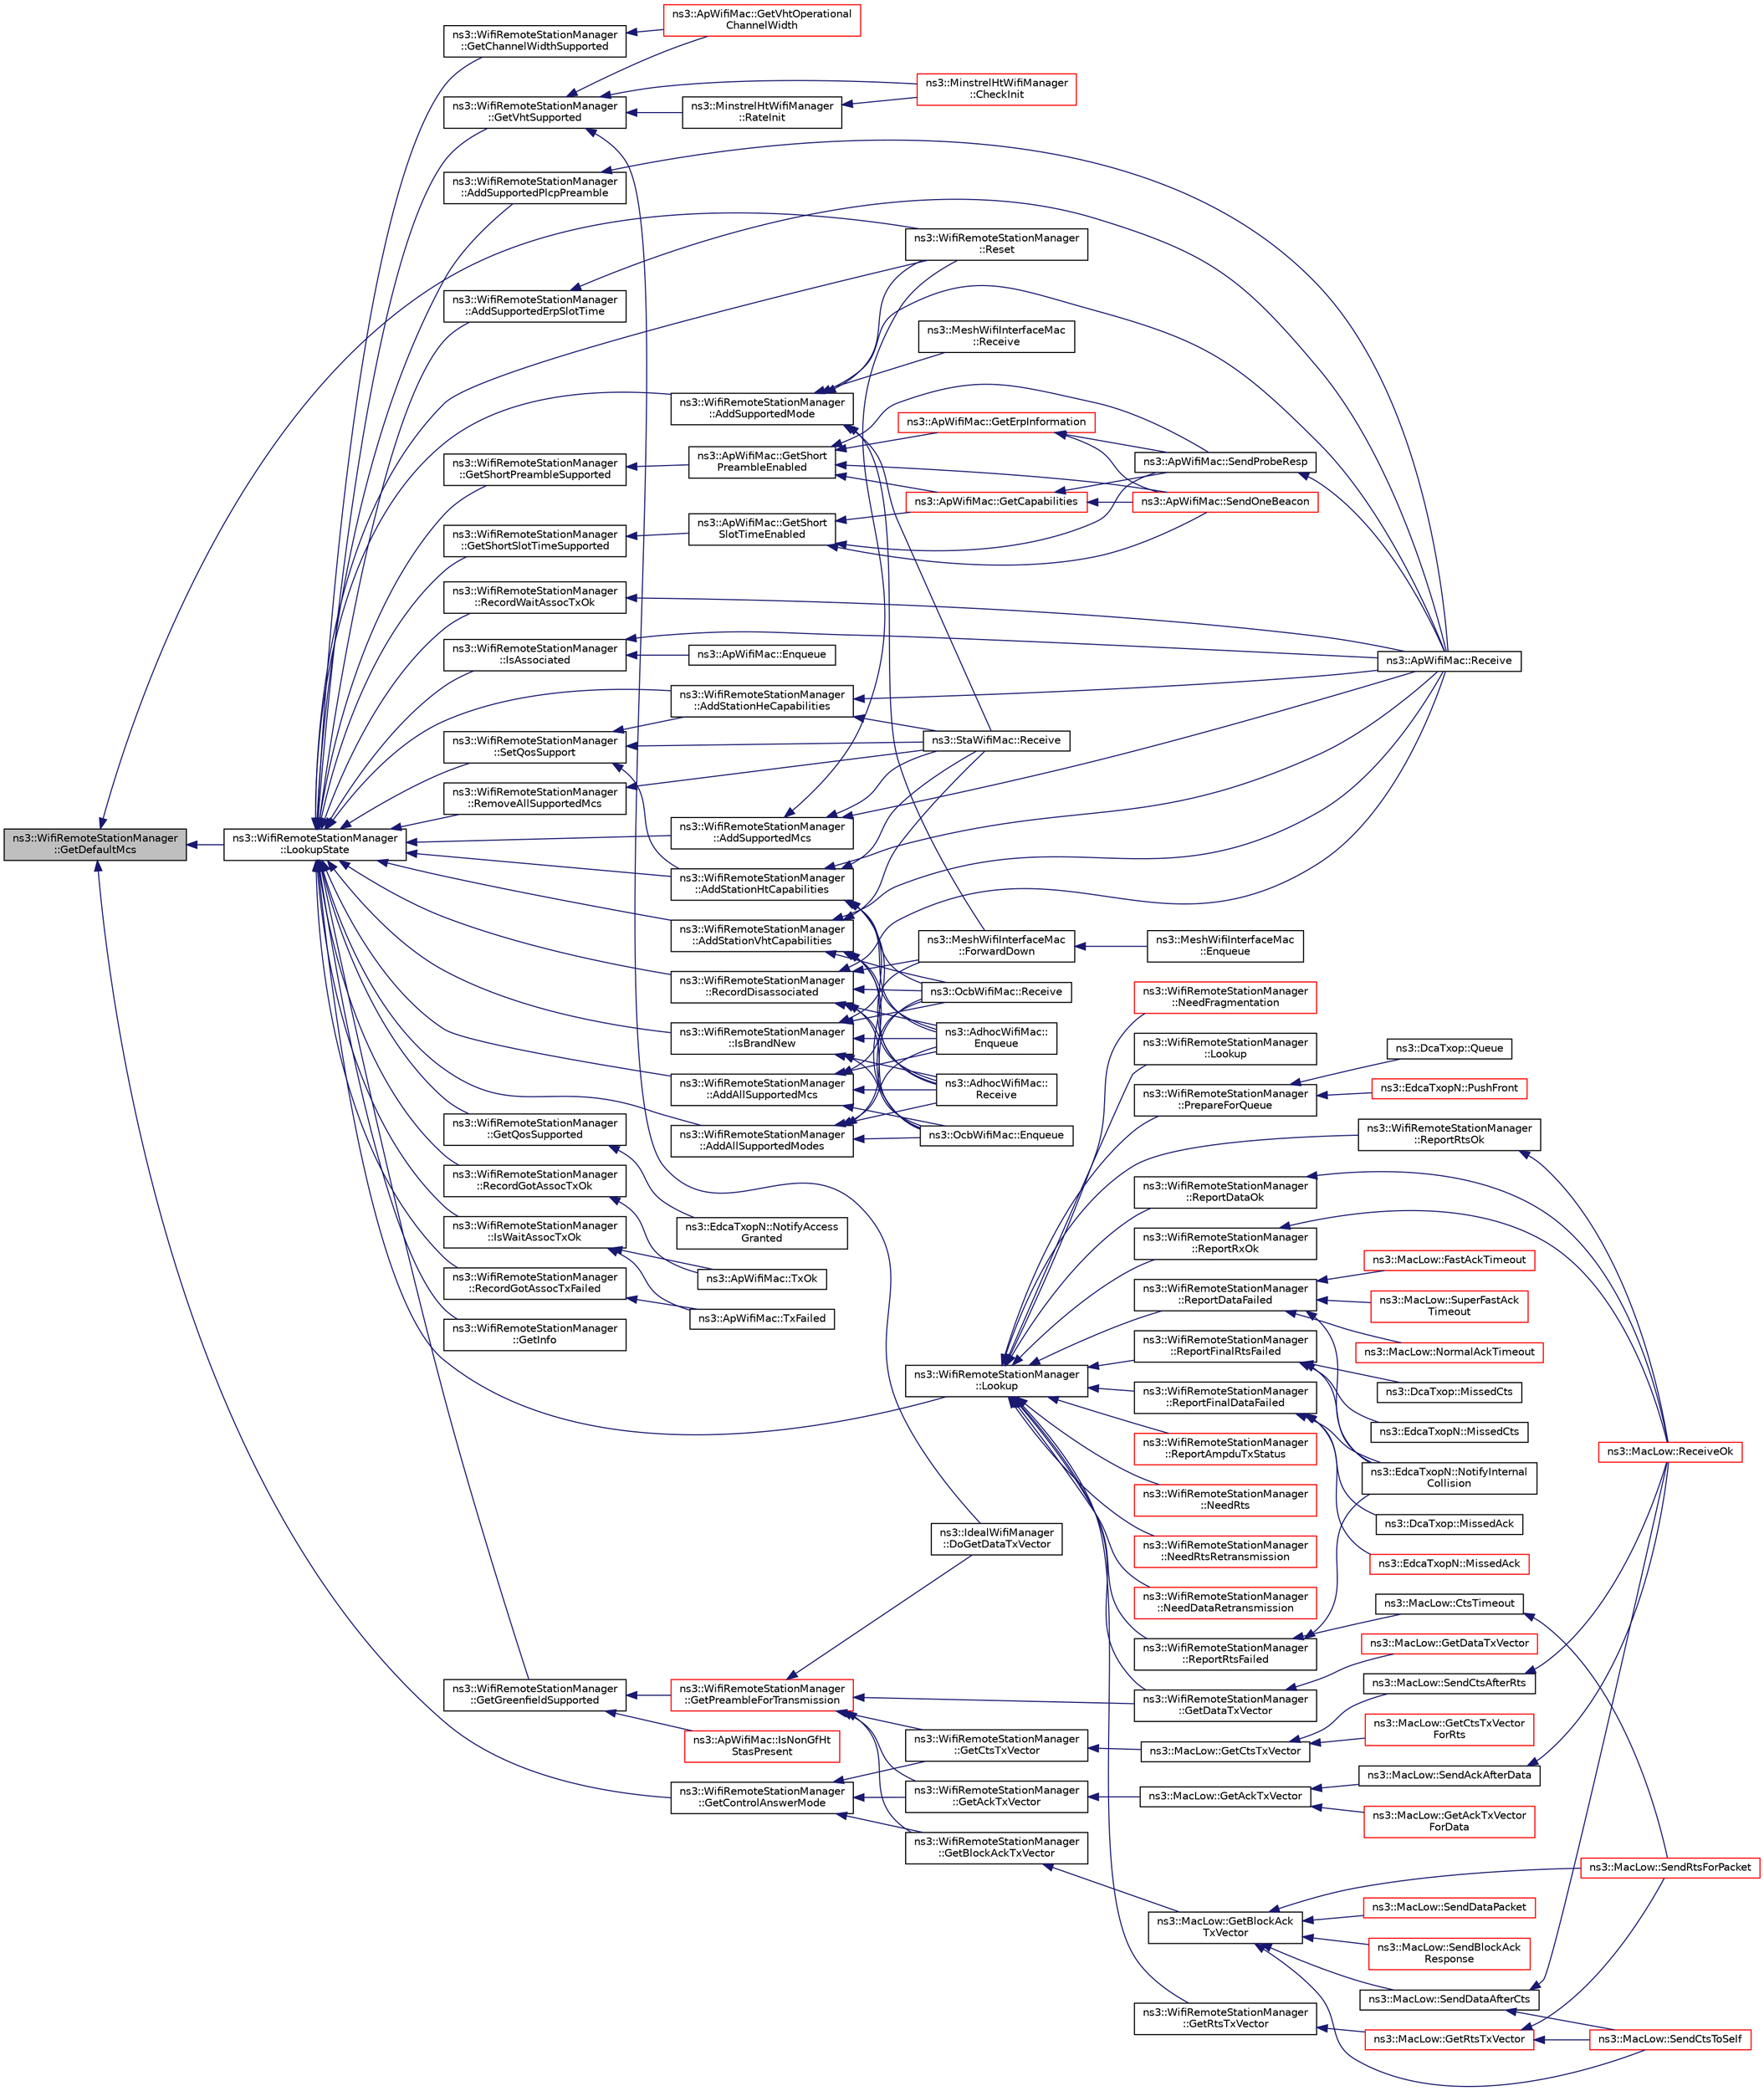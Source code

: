 digraph "ns3::WifiRemoteStationManager::GetDefaultMcs"
{
  edge [fontname="Helvetica",fontsize="10",labelfontname="Helvetica",labelfontsize="10"];
  node [fontname="Helvetica",fontsize="10",shape=record];
  rankdir="LR";
  Node1 [label="ns3::WifiRemoteStationManager\l::GetDefaultMcs",height=0.2,width=0.4,color="black", fillcolor="grey75", style="filled", fontcolor="black"];
  Node1 -> Node2 [dir="back",color="midnightblue",fontsize="10",style="solid"];
  Node2 [label="ns3::WifiRemoteStationManager\l::Reset",height=0.2,width=0.4,color="black", fillcolor="white", style="filled",URL="$d6/d65/classns3_1_1WifiRemoteStationManager.html#af86b5a6762ddd264176af51442e7b3ed"];
  Node1 -> Node3 [dir="back",color="midnightblue",fontsize="10",style="solid"];
  Node3 [label="ns3::WifiRemoteStationManager\l::GetControlAnswerMode",height=0.2,width=0.4,color="black", fillcolor="white", style="filled",URL="$d6/d65/classns3_1_1WifiRemoteStationManager.html#aa39d276e0171076b7ebc98b5cb8b0947"];
  Node3 -> Node4 [dir="back",color="midnightblue",fontsize="10",style="solid"];
  Node4 [label="ns3::WifiRemoteStationManager\l::GetCtsTxVector",height=0.2,width=0.4,color="black", fillcolor="white", style="filled",URL="$d6/d65/classns3_1_1WifiRemoteStationManager.html#ab19cddba368c52aae1b48cd7db0ddd61"];
  Node4 -> Node5 [dir="back",color="midnightblue",fontsize="10",style="solid"];
  Node5 [label="ns3::MacLow::GetCtsTxVector",height=0.2,width=0.4,color="black", fillcolor="white", style="filled",URL="$d3/da6/classns3_1_1MacLow.html#a7e8fb3caf4751fa39bc437cab3ac94f1"];
  Node5 -> Node6 [dir="back",color="midnightblue",fontsize="10",style="solid"];
  Node6 [label="ns3::MacLow::GetCtsTxVector\lForRts",height=0.2,width=0.4,color="red", fillcolor="white", style="filled",URL="$d3/da6/classns3_1_1MacLow.html#a48d2394e5fab14a60af30b3d0a145d43"];
  Node5 -> Node7 [dir="back",color="midnightblue",fontsize="10",style="solid"];
  Node7 [label="ns3::MacLow::SendCtsAfterRts",height=0.2,width=0.4,color="black", fillcolor="white", style="filled",URL="$d3/da6/classns3_1_1MacLow.html#aebcd4c3e8d64fb53af1f8a862c766e33"];
  Node7 -> Node8 [dir="back",color="midnightblue",fontsize="10",style="solid"];
  Node8 [label="ns3::MacLow::ReceiveOk",height=0.2,width=0.4,color="red", fillcolor="white", style="filled",URL="$d3/da6/classns3_1_1MacLow.html#ade59e3a5e41c6ccbafd93501d7e9fbc0"];
  Node3 -> Node9 [dir="back",color="midnightblue",fontsize="10",style="solid"];
  Node9 [label="ns3::WifiRemoteStationManager\l::GetAckTxVector",height=0.2,width=0.4,color="black", fillcolor="white", style="filled",URL="$d6/d65/classns3_1_1WifiRemoteStationManager.html#ab04252f5a7892bfe9c1b690e2869ca9d"];
  Node9 -> Node10 [dir="back",color="midnightblue",fontsize="10",style="solid"];
  Node10 [label="ns3::MacLow::GetAckTxVector",height=0.2,width=0.4,color="black", fillcolor="white", style="filled",URL="$d3/da6/classns3_1_1MacLow.html#aacb6b94de35df106b76d93b05d145d13"];
  Node10 -> Node11 [dir="back",color="midnightblue",fontsize="10",style="solid"];
  Node11 [label="ns3::MacLow::GetAckTxVector\lForData",height=0.2,width=0.4,color="red", fillcolor="white", style="filled",URL="$d3/da6/classns3_1_1MacLow.html#ad023756670d1e2e69b9832968e4b7029"];
  Node10 -> Node12 [dir="back",color="midnightblue",fontsize="10",style="solid"];
  Node12 [label="ns3::MacLow::SendAckAfterData",height=0.2,width=0.4,color="black", fillcolor="white", style="filled",URL="$d3/da6/classns3_1_1MacLow.html#a8db1635644b89072dfcb5fbc2330031b"];
  Node12 -> Node8 [dir="back",color="midnightblue",fontsize="10",style="solid"];
  Node3 -> Node13 [dir="back",color="midnightblue",fontsize="10",style="solid"];
  Node13 [label="ns3::WifiRemoteStationManager\l::GetBlockAckTxVector",height=0.2,width=0.4,color="black", fillcolor="white", style="filled",URL="$d6/d65/classns3_1_1WifiRemoteStationManager.html#a178c4ab0c61a9e3b6072c1339c9880b3"];
  Node13 -> Node14 [dir="back",color="midnightblue",fontsize="10",style="solid"];
  Node14 [label="ns3::MacLow::GetBlockAck\lTxVector",height=0.2,width=0.4,color="black", fillcolor="white", style="filled",URL="$d3/da6/classns3_1_1MacLow.html#a6274c3c4a5b90a6f448cc45e89950255"];
  Node14 -> Node15 [dir="back",color="midnightblue",fontsize="10",style="solid"];
  Node15 [label="ns3::MacLow::SendRtsForPacket",height=0.2,width=0.4,color="red", fillcolor="white", style="filled",URL="$d3/da6/classns3_1_1MacLow.html#ac472702b866a51ea2dfb7637381897aa"];
  Node14 -> Node16 [dir="back",color="midnightblue",fontsize="10",style="solid"];
  Node16 [label="ns3::MacLow::SendDataPacket",height=0.2,width=0.4,color="red", fillcolor="white", style="filled",URL="$d3/da6/classns3_1_1MacLow.html#ab177d7c7ba53c56f91612114412914bf"];
  Node14 -> Node17 [dir="back",color="midnightblue",fontsize="10",style="solid"];
  Node17 [label="ns3::MacLow::SendCtsToSelf",height=0.2,width=0.4,color="red", fillcolor="white", style="filled",URL="$d3/da6/classns3_1_1MacLow.html#a209c346576d367ef16cfa1cfdefff909"];
  Node14 -> Node18 [dir="back",color="midnightblue",fontsize="10",style="solid"];
  Node18 [label="ns3::MacLow::SendDataAfterCts",height=0.2,width=0.4,color="black", fillcolor="white", style="filled",URL="$d3/da6/classns3_1_1MacLow.html#a063bab2ef4e7320a3f8cfa9890090ab6"];
  Node18 -> Node8 [dir="back",color="midnightblue",fontsize="10",style="solid"];
  Node18 -> Node17 [dir="back",color="midnightblue",fontsize="10",style="solid"];
  Node14 -> Node19 [dir="back",color="midnightblue",fontsize="10",style="solid"];
  Node19 [label="ns3::MacLow::SendBlockAck\lResponse",height=0.2,width=0.4,color="red", fillcolor="white", style="filled",URL="$d3/da6/classns3_1_1MacLow.html#a85c374be43ba3bd52fd1ad6efdfef6c6"];
  Node1 -> Node20 [dir="back",color="midnightblue",fontsize="10",style="solid"];
  Node20 [label="ns3::WifiRemoteStationManager\l::LookupState",height=0.2,width=0.4,color="black", fillcolor="white", style="filled",URL="$d6/d65/classns3_1_1WifiRemoteStationManager.html#aa92633f587338f32789e9210c82c6815"];
  Node20 -> Node2 [dir="back",color="midnightblue",fontsize="10",style="solid"];
  Node20 -> Node21 [dir="back",color="midnightblue",fontsize="10",style="solid"];
  Node21 [label="ns3::WifiRemoteStationManager\l::AddSupportedPlcpPreamble",height=0.2,width=0.4,color="black", fillcolor="white", style="filled",URL="$d6/d65/classns3_1_1WifiRemoteStationManager.html#a87909d301ec356d94d625e41d7015e5a"];
  Node21 -> Node22 [dir="back",color="midnightblue",fontsize="10",style="solid"];
  Node22 [label="ns3::ApWifiMac::Receive",height=0.2,width=0.4,color="black", fillcolor="white", style="filled",URL="$d0/d51/classns3_1_1ApWifiMac.html#ab7e832f29bf91319e3ecdf0de7d5d598"];
  Node20 -> Node23 [dir="back",color="midnightblue",fontsize="10",style="solid"];
  Node23 [label="ns3::WifiRemoteStationManager\l::AddSupportedErpSlotTime",height=0.2,width=0.4,color="black", fillcolor="white", style="filled",URL="$d6/d65/classns3_1_1WifiRemoteStationManager.html#ad6f363b975424a99e6190d04078408e5"];
  Node23 -> Node22 [dir="back",color="midnightblue",fontsize="10",style="solid"];
  Node20 -> Node24 [dir="back",color="midnightblue",fontsize="10",style="solid"];
  Node24 [label="ns3::WifiRemoteStationManager\l::AddSupportedMode",height=0.2,width=0.4,color="black", fillcolor="white", style="filled",URL="$d6/d65/classns3_1_1WifiRemoteStationManager.html#a90f4d6b042c2692493446d36a3de799f"];
  Node24 -> Node25 [dir="back",color="midnightblue",fontsize="10",style="solid"];
  Node25 [label="ns3::MeshWifiInterfaceMac\l::ForwardDown",height=0.2,width=0.4,color="black", fillcolor="white", style="filled",URL="$d0/dd8/classns3_1_1MeshWifiInterfaceMac.html#ae8b4803a5031cf433ca13857ac6b3e93",tooltip="Send frame. Frame is supposed to be tagged by routing information. "];
  Node25 -> Node26 [dir="back",color="midnightblue",fontsize="10",style="solid"];
  Node26 [label="ns3::MeshWifiInterfaceMac\l::Enqueue",height=0.2,width=0.4,color="black", fillcolor="white", style="filled",URL="$d0/dd8/classns3_1_1MeshWifiInterfaceMac.html#a422554d3fcb60a5457db577d448cb608"];
  Node24 -> Node27 [dir="back",color="midnightblue",fontsize="10",style="solid"];
  Node27 [label="ns3::MeshWifiInterfaceMac\l::Receive",height=0.2,width=0.4,color="black", fillcolor="white", style="filled",URL="$d0/dd8/classns3_1_1MeshWifiInterfaceMac.html#a94acc69d8deb51faba4875f9df00b8c1",tooltip="Frame receive handler. "];
  Node24 -> Node22 [dir="back",color="midnightblue",fontsize="10",style="solid"];
  Node24 -> Node28 [dir="back",color="midnightblue",fontsize="10",style="solid"];
  Node28 [label="ns3::StaWifiMac::Receive",height=0.2,width=0.4,color="black", fillcolor="white", style="filled",URL="$de/dbf/classns3_1_1StaWifiMac.html#ac11352c9502acc4b612224fc172c28f8"];
  Node24 -> Node2 [dir="back",color="midnightblue",fontsize="10",style="solid"];
  Node20 -> Node29 [dir="back",color="midnightblue",fontsize="10",style="solid"];
  Node29 [label="ns3::WifiRemoteStationManager\l::AddAllSupportedModes",height=0.2,width=0.4,color="black", fillcolor="white", style="filled",URL="$d6/d65/classns3_1_1WifiRemoteStationManager.html#a4820bca619f254af7ff3ea2990563dbe"];
  Node29 -> Node30 [dir="back",color="midnightblue",fontsize="10",style="solid"];
  Node30 [label="ns3::OcbWifiMac::Enqueue",height=0.2,width=0.4,color="black", fillcolor="white", style="filled",URL="$d0/dd1/classns3_1_1OcbWifiMac.html#a0e2d6d1c5841a46d5649a9b31cf9d51c"];
  Node29 -> Node31 [dir="back",color="midnightblue",fontsize="10",style="solid"];
  Node31 [label="ns3::OcbWifiMac::Receive",height=0.2,width=0.4,color="black", fillcolor="white", style="filled",URL="$d0/dd1/classns3_1_1OcbWifiMac.html#ad025b0fd981998bf3c527a9c4a719962"];
  Node29 -> Node32 [dir="back",color="midnightblue",fontsize="10",style="solid"];
  Node32 [label="ns3::AdhocWifiMac::\lEnqueue",height=0.2,width=0.4,color="black", fillcolor="white", style="filled",URL="$da/dec/classns3_1_1AdhocWifiMac.html#a743d39d87f61965d34d41292b0650b87"];
  Node29 -> Node33 [dir="back",color="midnightblue",fontsize="10",style="solid"];
  Node33 [label="ns3::AdhocWifiMac::\lReceive",height=0.2,width=0.4,color="black", fillcolor="white", style="filled",URL="$da/dec/classns3_1_1AdhocWifiMac.html#a5abc017d64f109b0599e9cc123cbfeb8"];
  Node20 -> Node34 [dir="back",color="midnightblue",fontsize="10",style="solid"];
  Node34 [label="ns3::WifiRemoteStationManager\l::AddAllSupportedMcs",height=0.2,width=0.4,color="black", fillcolor="white", style="filled",URL="$d6/d65/classns3_1_1WifiRemoteStationManager.html#a284f2ff0fb0cde5c8b08a3671712de58"];
  Node34 -> Node30 [dir="back",color="midnightblue",fontsize="10",style="solid"];
  Node34 -> Node31 [dir="back",color="midnightblue",fontsize="10",style="solid"];
  Node34 -> Node32 [dir="back",color="midnightblue",fontsize="10",style="solid"];
  Node34 -> Node33 [dir="back",color="midnightblue",fontsize="10",style="solid"];
  Node20 -> Node35 [dir="back",color="midnightblue",fontsize="10",style="solid"];
  Node35 [label="ns3::WifiRemoteStationManager\l::RemoveAllSupportedMcs",height=0.2,width=0.4,color="black", fillcolor="white", style="filled",URL="$d6/d65/classns3_1_1WifiRemoteStationManager.html#a56e6fa217c536de55870bbb7166501c7"];
  Node35 -> Node28 [dir="back",color="midnightblue",fontsize="10",style="solid"];
  Node20 -> Node36 [dir="back",color="midnightblue",fontsize="10",style="solid"];
  Node36 [label="ns3::WifiRemoteStationManager\l::AddSupportedMcs",height=0.2,width=0.4,color="black", fillcolor="white", style="filled",URL="$d6/d65/classns3_1_1WifiRemoteStationManager.html#a4fd51c027afacdfa7225346d6d88c6b3"];
  Node36 -> Node22 [dir="back",color="midnightblue",fontsize="10",style="solid"];
  Node36 -> Node28 [dir="back",color="midnightblue",fontsize="10",style="solid"];
  Node36 -> Node2 [dir="back",color="midnightblue",fontsize="10",style="solid"];
  Node20 -> Node37 [dir="back",color="midnightblue",fontsize="10",style="solid"];
  Node37 [label="ns3::WifiRemoteStationManager\l::GetShortPreambleSupported",height=0.2,width=0.4,color="black", fillcolor="white", style="filled",URL="$d6/d65/classns3_1_1WifiRemoteStationManager.html#a75da15b749baf80b44aa5435d2747d9e"];
  Node37 -> Node38 [dir="back",color="midnightblue",fontsize="10",style="solid"];
  Node38 [label="ns3::ApWifiMac::GetShort\lPreambleEnabled",height=0.2,width=0.4,color="black", fillcolor="white", style="filled",URL="$d0/d51/classns3_1_1ApWifiMac.html#a19ae41add0c00c244c7a66adf523b445"];
  Node38 -> Node39 [dir="back",color="midnightblue",fontsize="10",style="solid"];
  Node39 [label="ns3::ApWifiMac::GetCapabilities",height=0.2,width=0.4,color="red", fillcolor="white", style="filled",URL="$d0/d51/classns3_1_1ApWifiMac.html#a5794cfc6ec6c72f335b36f302a83178a"];
  Node39 -> Node40 [dir="back",color="midnightblue",fontsize="10",style="solid"];
  Node40 [label="ns3::ApWifiMac::SendProbeResp",height=0.2,width=0.4,color="black", fillcolor="white", style="filled",URL="$d0/d51/classns3_1_1ApWifiMac.html#a0a9fcbd87326c5c56644deb3504038df"];
  Node40 -> Node22 [dir="back",color="midnightblue",fontsize="10",style="solid"];
  Node39 -> Node41 [dir="back",color="midnightblue",fontsize="10",style="solid"];
  Node41 [label="ns3::ApWifiMac::SendOneBeacon",height=0.2,width=0.4,color="red", fillcolor="white", style="filled",URL="$d0/d51/classns3_1_1ApWifiMac.html#a6c8cbc0fc95f3eaf4840d4ffcf78fac5"];
  Node38 -> Node42 [dir="back",color="midnightblue",fontsize="10",style="solid"];
  Node42 [label="ns3::ApWifiMac::GetErpInformation",height=0.2,width=0.4,color="red", fillcolor="white", style="filled",URL="$d0/d51/classns3_1_1ApWifiMac.html#ae88a116a1cdc0895105765b2c27e2f1a"];
  Node42 -> Node40 [dir="back",color="midnightblue",fontsize="10",style="solid"];
  Node42 -> Node41 [dir="back",color="midnightblue",fontsize="10",style="solid"];
  Node38 -> Node40 [dir="back",color="midnightblue",fontsize="10",style="solid"];
  Node38 -> Node41 [dir="back",color="midnightblue",fontsize="10",style="solid"];
  Node20 -> Node43 [dir="back",color="midnightblue",fontsize="10",style="solid"];
  Node43 [label="ns3::WifiRemoteStationManager\l::GetShortSlotTimeSupported",height=0.2,width=0.4,color="black", fillcolor="white", style="filled",URL="$d6/d65/classns3_1_1WifiRemoteStationManager.html#a62ea37f7c34915c72a51cfcde22ea4ae"];
  Node43 -> Node44 [dir="back",color="midnightblue",fontsize="10",style="solid"];
  Node44 [label="ns3::ApWifiMac::GetShort\lSlotTimeEnabled",height=0.2,width=0.4,color="black", fillcolor="white", style="filled",URL="$d0/d51/classns3_1_1ApWifiMac.html#abc972d9a628f6b50b27a05b1e464bbcd"];
  Node44 -> Node39 [dir="back",color="midnightblue",fontsize="10",style="solid"];
  Node44 -> Node40 [dir="back",color="midnightblue",fontsize="10",style="solid"];
  Node44 -> Node41 [dir="back",color="midnightblue",fontsize="10",style="solid"];
  Node20 -> Node45 [dir="back",color="midnightblue",fontsize="10",style="solid"];
  Node45 [label="ns3::WifiRemoteStationManager\l::GetQosSupported",height=0.2,width=0.4,color="black", fillcolor="white", style="filled",URL="$d6/d65/classns3_1_1WifiRemoteStationManager.html#aee39e3617762c83709a7a88a7bfad318"];
  Node45 -> Node46 [dir="back",color="midnightblue",fontsize="10",style="solid"];
  Node46 [label="ns3::EdcaTxopN::NotifyAccess\lGranted",height=0.2,width=0.4,color="black", fillcolor="white", style="filled",URL="$dc/db8/classns3_1_1EdcaTxopN.html#afeba080a6bf7d6074227e10321d1683d"];
  Node20 -> Node47 [dir="back",color="midnightblue",fontsize="10",style="solid"];
  Node47 [label="ns3::WifiRemoteStationManager\l::IsBrandNew",height=0.2,width=0.4,color="black", fillcolor="white", style="filled",URL="$d6/d65/classns3_1_1WifiRemoteStationManager.html#a7545940536c6520140bc7ff44b952d5d"];
  Node47 -> Node25 [dir="back",color="midnightblue",fontsize="10",style="solid"];
  Node47 -> Node30 [dir="back",color="midnightblue",fontsize="10",style="solid"];
  Node47 -> Node31 [dir="back",color="midnightblue",fontsize="10",style="solid"];
  Node47 -> Node32 [dir="back",color="midnightblue",fontsize="10",style="solid"];
  Node47 -> Node33 [dir="back",color="midnightblue",fontsize="10",style="solid"];
  Node20 -> Node48 [dir="back",color="midnightblue",fontsize="10",style="solid"];
  Node48 [label="ns3::WifiRemoteStationManager\l::IsAssociated",height=0.2,width=0.4,color="black", fillcolor="white", style="filled",URL="$d6/d65/classns3_1_1WifiRemoteStationManager.html#a1c3e9d6c0ca04ccb08793d034d9d156f"];
  Node48 -> Node49 [dir="back",color="midnightblue",fontsize="10",style="solid"];
  Node49 [label="ns3::ApWifiMac::Enqueue",height=0.2,width=0.4,color="black", fillcolor="white", style="filled",URL="$d0/d51/classns3_1_1ApWifiMac.html#a794a21315279c5b464be5af21f3352cb"];
  Node48 -> Node22 [dir="back",color="midnightblue",fontsize="10",style="solid"];
  Node20 -> Node50 [dir="back",color="midnightblue",fontsize="10",style="solid"];
  Node50 [label="ns3::WifiRemoteStationManager\l::IsWaitAssocTxOk",height=0.2,width=0.4,color="black", fillcolor="white", style="filled",URL="$d6/d65/classns3_1_1WifiRemoteStationManager.html#a6c528a30dc8733c17a928d645628369a"];
  Node50 -> Node51 [dir="back",color="midnightblue",fontsize="10",style="solid"];
  Node51 [label="ns3::ApWifiMac::TxOk",height=0.2,width=0.4,color="black", fillcolor="white", style="filled",URL="$d0/d51/classns3_1_1ApWifiMac.html#a42c321554bcf340cf7d3da46ad95b836"];
  Node50 -> Node52 [dir="back",color="midnightblue",fontsize="10",style="solid"];
  Node52 [label="ns3::ApWifiMac::TxFailed",height=0.2,width=0.4,color="black", fillcolor="white", style="filled",URL="$d0/d51/classns3_1_1ApWifiMac.html#aecabca257eb2b43205eeefd63d09de95"];
  Node20 -> Node53 [dir="back",color="midnightblue",fontsize="10",style="solid"];
  Node53 [label="ns3::WifiRemoteStationManager\l::RecordWaitAssocTxOk",height=0.2,width=0.4,color="black", fillcolor="white", style="filled",URL="$d6/d65/classns3_1_1WifiRemoteStationManager.html#a884385355dee42ba3eed2757bc485ac8"];
  Node53 -> Node22 [dir="back",color="midnightblue",fontsize="10",style="solid"];
  Node20 -> Node54 [dir="back",color="midnightblue",fontsize="10",style="solid"];
  Node54 [label="ns3::WifiRemoteStationManager\l::RecordGotAssocTxOk",height=0.2,width=0.4,color="black", fillcolor="white", style="filled",URL="$d6/d65/classns3_1_1WifiRemoteStationManager.html#a8c61f2f22d687bcb7eff7c5342906005"];
  Node54 -> Node51 [dir="back",color="midnightblue",fontsize="10",style="solid"];
  Node20 -> Node55 [dir="back",color="midnightblue",fontsize="10",style="solid"];
  Node55 [label="ns3::WifiRemoteStationManager\l::RecordGotAssocTxFailed",height=0.2,width=0.4,color="black", fillcolor="white", style="filled",URL="$d6/d65/classns3_1_1WifiRemoteStationManager.html#ae84c9b8961758783f13640e2300aab83"];
  Node55 -> Node52 [dir="back",color="midnightblue",fontsize="10",style="solid"];
  Node20 -> Node56 [dir="back",color="midnightblue",fontsize="10",style="solid"];
  Node56 [label="ns3::WifiRemoteStationManager\l::RecordDisassociated",height=0.2,width=0.4,color="black", fillcolor="white", style="filled",URL="$d6/d65/classns3_1_1WifiRemoteStationManager.html#abcb92c63342aed2603c1dfb131e0fe8a"];
  Node56 -> Node25 [dir="back",color="midnightblue",fontsize="10",style="solid"];
  Node56 -> Node30 [dir="back",color="midnightblue",fontsize="10",style="solid"];
  Node56 -> Node31 [dir="back",color="midnightblue",fontsize="10",style="solid"];
  Node56 -> Node32 [dir="back",color="midnightblue",fontsize="10",style="solid"];
  Node56 -> Node33 [dir="back",color="midnightblue",fontsize="10",style="solid"];
  Node56 -> Node22 [dir="back",color="midnightblue",fontsize="10",style="solid"];
  Node20 -> Node57 [dir="back",color="midnightblue",fontsize="10",style="solid"];
  Node57 [label="ns3::WifiRemoteStationManager\l::GetInfo",height=0.2,width=0.4,color="black", fillcolor="white", style="filled",URL="$d6/d65/classns3_1_1WifiRemoteStationManager.html#a82c4d3a97fc01fd7ffdd828f6292062d"];
  Node20 -> Node58 [dir="back",color="midnightblue",fontsize="10",style="solid"];
  Node58 [label="ns3::WifiRemoteStationManager\l::Lookup",height=0.2,width=0.4,color="black", fillcolor="white", style="filled",URL="$d6/d65/classns3_1_1WifiRemoteStationManager.html#a30e6f16aff4b23cec95e3086faad7983"];
  Node58 -> Node59 [dir="back",color="midnightblue",fontsize="10",style="solid"];
  Node59 [label="ns3::WifiRemoteStationManager\l::PrepareForQueue",height=0.2,width=0.4,color="black", fillcolor="white", style="filled",URL="$d6/d65/classns3_1_1WifiRemoteStationManager.html#a4812b9abae368de05cbd1393b7053f90"];
  Node59 -> Node60 [dir="back",color="midnightblue",fontsize="10",style="solid"];
  Node60 [label="ns3::DcaTxop::Queue",height=0.2,width=0.4,color="black", fillcolor="white", style="filled",URL="$d3/d74/classns3_1_1DcaTxop.html#a81822147a9d3f8db1759e4cb5d568f7c"];
  Node59 -> Node61 [dir="back",color="midnightblue",fontsize="10",style="solid"];
  Node61 [label="ns3::EdcaTxopN::PushFront",height=0.2,width=0.4,color="red", fillcolor="white", style="filled",URL="$dc/db8/classns3_1_1EdcaTxopN.html#a4ff1922de0b92b5f6a9104b714d82c0b"];
  Node58 -> Node62 [dir="back",color="midnightblue",fontsize="10",style="solid"];
  Node62 [label="ns3::WifiRemoteStationManager\l::GetDataTxVector",height=0.2,width=0.4,color="black", fillcolor="white", style="filled",URL="$d6/d65/classns3_1_1WifiRemoteStationManager.html#ad81efbe48611977c8cea482721fd823b"];
  Node62 -> Node63 [dir="back",color="midnightblue",fontsize="10",style="solid"];
  Node63 [label="ns3::MacLow::GetDataTxVector",height=0.2,width=0.4,color="red", fillcolor="white", style="filled",URL="$d3/da6/classns3_1_1MacLow.html#a04bad04eade9ff1de0940b01c5bcf514"];
  Node58 -> Node64 [dir="back",color="midnightblue",fontsize="10",style="solid"];
  Node64 [label="ns3::WifiRemoteStationManager\l::GetRtsTxVector",height=0.2,width=0.4,color="black", fillcolor="white", style="filled",URL="$d6/d65/classns3_1_1WifiRemoteStationManager.html#a0f4f6984f11037508c46a1af90508a34"];
  Node64 -> Node65 [dir="back",color="midnightblue",fontsize="10",style="solid"];
  Node65 [label="ns3::MacLow::GetRtsTxVector",height=0.2,width=0.4,color="red", fillcolor="white", style="filled",URL="$d3/da6/classns3_1_1MacLow.html#ac6133f8084d7d290687da468665e36a0"];
  Node65 -> Node15 [dir="back",color="midnightblue",fontsize="10",style="solid"];
  Node65 -> Node17 [dir="back",color="midnightblue",fontsize="10",style="solid"];
  Node58 -> Node66 [dir="back",color="midnightblue",fontsize="10",style="solid"];
  Node66 [label="ns3::WifiRemoteStationManager\l::ReportRtsFailed",height=0.2,width=0.4,color="black", fillcolor="white", style="filled",URL="$d6/d65/classns3_1_1WifiRemoteStationManager.html#ad3844da681fd76f907293f5ff45187ec"];
  Node66 -> Node67 [dir="back",color="midnightblue",fontsize="10",style="solid"];
  Node67 [label="ns3::EdcaTxopN::NotifyInternal\lCollision",height=0.2,width=0.4,color="black", fillcolor="white", style="filled",URL="$dc/db8/classns3_1_1EdcaTxopN.html#a900ab43f62b74939c62121562d1969e2"];
  Node66 -> Node68 [dir="back",color="midnightblue",fontsize="10",style="solid"];
  Node68 [label="ns3::MacLow::CtsTimeout",height=0.2,width=0.4,color="black", fillcolor="white", style="filled",URL="$d3/da6/classns3_1_1MacLow.html#a35adb9b4c7f1035da2cb080289ba9cf7"];
  Node68 -> Node15 [dir="back",color="midnightblue",fontsize="10",style="solid"];
  Node58 -> Node69 [dir="back",color="midnightblue",fontsize="10",style="solid"];
  Node69 [label="ns3::WifiRemoteStationManager\l::ReportDataFailed",height=0.2,width=0.4,color="black", fillcolor="white", style="filled",URL="$d6/d65/classns3_1_1WifiRemoteStationManager.html#a36ca84ae0bbcd9b95cc353a568023e8b"];
  Node69 -> Node67 [dir="back",color="midnightblue",fontsize="10",style="solid"];
  Node69 -> Node70 [dir="back",color="midnightblue",fontsize="10",style="solid"];
  Node70 [label="ns3::MacLow::NormalAckTimeout",height=0.2,width=0.4,color="red", fillcolor="white", style="filled",URL="$d3/da6/classns3_1_1MacLow.html#a4d730ac2acea66982b4d257e06e22387"];
  Node69 -> Node71 [dir="back",color="midnightblue",fontsize="10",style="solid"];
  Node71 [label="ns3::MacLow::FastAckTimeout",height=0.2,width=0.4,color="red", fillcolor="white", style="filled",URL="$d3/da6/classns3_1_1MacLow.html#aa893a4401552fa384df6195578013b45"];
  Node69 -> Node72 [dir="back",color="midnightblue",fontsize="10",style="solid"];
  Node72 [label="ns3::MacLow::SuperFastAck\lTimeout",height=0.2,width=0.4,color="red", fillcolor="white", style="filled",URL="$d3/da6/classns3_1_1MacLow.html#ac1b528bbd4c14f0a7c4575c0fee242ee"];
  Node58 -> Node73 [dir="back",color="midnightblue",fontsize="10",style="solid"];
  Node73 [label="ns3::WifiRemoteStationManager\l::ReportRtsOk",height=0.2,width=0.4,color="black", fillcolor="white", style="filled",URL="$d6/d65/classns3_1_1WifiRemoteStationManager.html#a2425bdf15c98334f1714c75111725fa3"];
  Node73 -> Node8 [dir="back",color="midnightblue",fontsize="10",style="solid"];
  Node58 -> Node74 [dir="back",color="midnightblue",fontsize="10",style="solid"];
  Node74 [label="ns3::WifiRemoteStationManager\l::ReportDataOk",height=0.2,width=0.4,color="black", fillcolor="white", style="filled",URL="$d6/d65/classns3_1_1WifiRemoteStationManager.html#a38c1f44b154a85d4989efa5791aeac04"];
  Node74 -> Node8 [dir="back",color="midnightblue",fontsize="10",style="solid"];
  Node58 -> Node75 [dir="back",color="midnightblue",fontsize="10",style="solid"];
  Node75 [label="ns3::WifiRemoteStationManager\l::ReportFinalRtsFailed",height=0.2,width=0.4,color="black", fillcolor="white", style="filled",URL="$d6/d65/classns3_1_1WifiRemoteStationManager.html#ab47024978076386cbfe3f0235bba742b"];
  Node75 -> Node76 [dir="back",color="midnightblue",fontsize="10",style="solid"];
  Node76 [label="ns3::DcaTxop::MissedCts",height=0.2,width=0.4,color="black", fillcolor="white", style="filled",URL="$d3/d74/classns3_1_1DcaTxop.html#af27914f05cda12aa0fc6245f054c45bd"];
  Node75 -> Node67 [dir="back",color="midnightblue",fontsize="10",style="solid"];
  Node75 -> Node77 [dir="back",color="midnightblue",fontsize="10",style="solid"];
  Node77 [label="ns3::EdcaTxopN::MissedCts",height=0.2,width=0.4,color="black", fillcolor="white", style="filled",URL="$dc/db8/classns3_1_1EdcaTxopN.html#ab6f7016d503472174ce9fef2fd45de8e"];
  Node58 -> Node78 [dir="back",color="midnightblue",fontsize="10",style="solid"];
  Node78 [label="ns3::WifiRemoteStationManager\l::ReportFinalDataFailed",height=0.2,width=0.4,color="black", fillcolor="white", style="filled",URL="$d6/d65/classns3_1_1WifiRemoteStationManager.html#a816830f6f7c76615b6f0066f3c5809bd"];
  Node78 -> Node79 [dir="back",color="midnightblue",fontsize="10",style="solid"];
  Node79 [label="ns3::DcaTxop::MissedAck",height=0.2,width=0.4,color="black", fillcolor="white", style="filled",URL="$d3/d74/classns3_1_1DcaTxop.html#ad3e81e84ae17a53ba12407f5954ca96a"];
  Node78 -> Node67 [dir="back",color="midnightblue",fontsize="10",style="solid"];
  Node78 -> Node80 [dir="back",color="midnightblue",fontsize="10",style="solid"];
  Node80 [label="ns3::EdcaTxopN::MissedAck",height=0.2,width=0.4,color="red", fillcolor="white", style="filled",URL="$dc/db8/classns3_1_1EdcaTxopN.html#ad16ece50ac2937e5cdfeae010d4b5c88"];
  Node58 -> Node81 [dir="back",color="midnightblue",fontsize="10",style="solid"];
  Node81 [label="ns3::WifiRemoteStationManager\l::ReportRxOk",height=0.2,width=0.4,color="black", fillcolor="white", style="filled",URL="$d6/d65/classns3_1_1WifiRemoteStationManager.html#a58e79dd3960c03fdd28ee8c0dde03d8f"];
  Node81 -> Node8 [dir="back",color="midnightblue",fontsize="10",style="solid"];
  Node58 -> Node82 [dir="back",color="midnightblue",fontsize="10",style="solid"];
  Node82 [label="ns3::WifiRemoteStationManager\l::ReportAmpduTxStatus",height=0.2,width=0.4,color="red", fillcolor="white", style="filled",URL="$d6/d65/classns3_1_1WifiRemoteStationManager.html#a9630acb259fe192dfd7606fd459c9cdc"];
  Node58 -> Node83 [dir="back",color="midnightblue",fontsize="10",style="solid"];
  Node83 [label="ns3::WifiRemoteStationManager\l::NeedRts",height=0.2,width=0.4,color="red", fillcolor="white", style="filled",URL="$d6/d65/classns3_1_1WifiRemoteStationManager.html#a1552c041e2344e355e9a28859054db27"];
  Node58 -> Node84 [dir="back",color="midnightblue",fontsize="10",style="solid"];
  Node84 [label="ns3::WifiRemoteStationManager\l::NeedRtsRetransmission",height=0.2,width=0.4,color="red", fillcolor="white", style="filled",URL="$d6/d65/classns3_1_1WifiRemoteStationManager.html#aca800de3a5d9c62f17ddf1ffb702f105"];
  Node58 -> Node85 [dir="back",color="midnightblue",fontsize="10",style="solid"];
  Node85 [label="ns3::WifiRemoteStationManager\l::NeedDataRetransmission",height=0.2,width=0.4,color="red", fillcolor="white", style="filled",URL="$d6/d65/classns3_1_1WifiRemoteStationManager.html#a7f47c104a6e3f80732c61dec885f509e"];
  Node58 -> Node86 [dir="back",color="midnightblue",fontsize="10",style="solid"];
  Node86 [label="ns3::WifiRemoteStationManager\l::NeedFragmentation",height=0.2,width=0.4,color="red", fillcolor="white", style="filled",URL="$d6/d65/classns3_1_1WifiRemoteStationManager.html#a42ff3d9a0bf8c3e612271a317aa052be"];
  Node58 -> Node87 [dir="back",color="midnightblue",fontsize="10",style="solid"];
  Node87 [label="ns3::WifiRemoteStationManager\l::Lookup",height=0.2,width=0.4,color="black", fillcolor="white", style="filled",URL="$d6/d65/classns3_1_1WifiRemoteStationManager.html#a77a1d5f91746b497f197d95b3e6c14a7",tooltip="Find a remote station by its remote address and TID taken from MAC header. "];
  Node20 -> Node88 [dir="back",color="midnightblue",fontsize="10",style="solid"];
  Node88 [label="ns3::WifiRemoteStationManager\l::SetQosSupport",height=0.2,width=0.4,color="black", fillcolor="white", style="filled",URL="$d6/d65/classns3_1_1WifiRemoteStationManager.html#a8146d57b94ed85447d28a3f66e24d45b"];
  Node88 -> Node28 [dir="back",color="midnightblue",fontsize="10",style="solid"];
  Node88 -> Node89 [dir="back",color="midnightblue",fontsize="10",style="solid"];
  Node89 [label="ns3::WifiRemoteStationManager\l::AddStationHtCapabilities",height=0.2,width=0.4,color="black", fillcolor="white", style="filled",URL="$d6/d65/classns3_1_1WifiRemoteStationManager.html#ae78d843a98a66ff2d8584da8ed189b4d"];
  Node89 -> Node30 [dir="back",color="midnightblue",fontsize="10",style="solid"];
  Node89 -> Node31 [dir="back",color="midnightblue",fontsize="10",style="solid"];
  Node89 -> Node32 [dir="back",color="midnightblue",fontsize="10",style="solid"];
  Node89 -> Node33 [dir="back",color="midnightblue",fontsize="10",style="solid"];
  Node89 -> Node22 [dir="back",color="midnightblue",fontsize="10",style="solid"];
  Node89 -> Node28 [dir="back",color="midnightblue",fontsize="10",style="solid"];
  Node88 -> Node90 [dir="back",color="midnightblue",fontsize="10",style="solid"];
  Node90 [label="ns3::WifiRemoteStationManager\l::AddStationHeCapabilities",height=0.2,width=0.4,color="black", fillcolor="white", style="filled",URL="$d6/d65/classns3_1_1WifiRemoteStationManager.html#a948fccf8ed2cb0dcfaa73784ec35db8e"];
  Node90 -> Node22 [dir="back",color="midnightblue",fontsize="10",style="solid"];
  Node90 -> Node28 [dir="back",color="midnightblue",fontsize="10",style="solid"];
  Node20 -> Node89 [dir="back",color="midnightblue",fontsize="10",style="solid"];
  Node20 -> Node91 [dir="back",color="midnightblue",fontsize="10",style="solid"];
  Node91 [label="ns3::WifiRemoteStationManager\l::AddStationVhtCapabilities",height=0.2,width=0.4,color="black", fillcolor="white", style="filled",URL="$d6/d65/classns3_1_1WifiRemoteStationManager.html#a52b9e283f99e113cba95afbc2acea72b"];
  Node91 -> Node30 [dir="back",color="midnightblue",fontsize="10",style="solid"];
  Node91 -> Node31 [dir="back",color="midnightblue",fontsize="10",style="solid"];
  Node91 -> Node32 [dir="back",color="midnightblue",fontsize="10",style="solid"];
  Node91 -> Node33 [dir="back",color="midnightblue",fontsize="10",style="solid"];
  Node91 -> Node22 [dir="back",color="midnightblue",fontsize="10",style="solid"];
  Node91 -> Node28 [dir="back",color="midnightblue",fontsize="10",style="solid"];
  Node20 -> Node90 [dir="back",color="midnightblue",fontsize="10",style="solid"];
  Node20 -> Node92 [dir="back",color="midnightblue",fontsize="10",style="solid"];
  Node92 [label="ns3::WifiRemoteStationManager\l::GetGreenfieldSupported",height=0.2,width=0.4,color="black", fillcolor="white", style="filled",URL="$d6/d65/classns3_1_1WifiRemoteStationManager.html#ad7e8b1cf473b5ce4a593d6dff8e038d1"];
  Node92 -> Node93 [dir="back",color="midnightblue",fontsize="10",style="solid"];
  Node93 [label="ns3::ApWifiMac::IsNonGfHt\lStasPresent",height=0.2,width=0.4,color="red", fillcolor="white", style="filled",URL="$d0/d51/classns3_1_1ApWifiMac.html#a402b8852eba84458667b666df75b589f"];
  Node92 -> Node94 [dir="back",color="midnightblue",fontsize="10",style="solid"];
  Node94 [label="ns3::WifiRemoteStationManager\l::GetPreambleForTransmission",height=0.2,width=0.4,color="red", fillcolor="white", style="filled",URL="$d6/d65/classns3_1_1WifiRemoteStationManager.html#a0f44967cbd7488baada4802ebc642110"];
  Node94 -> Node95 [dir="back",color="midnightblue",fontsize="10",style="solid"];
  Node95 [label="ns3::IdealWifiManager\l::DoGetDataTxVector",height=0.2,width=0.4,color="black", fillcolor="white", style="filled",URL="$de/d5e/classns3_1_1IdealWifiManager.html#a2e7570eb1f5cbef1067cfb714e94218e"];
  Node94 -> Node62 [dir="back",color="midnightblue",fontsize="10",style="solid"];
  Node94 -> Node4 [dir="back",color="midnightblue",fontsize="10",style="solid"];
  Node94 -> Node9 [dir="back",color="midnightblue",fontsize="10",style="solid"];
  Node94 -> Node13 [dir="back",color="midnightblue",fontsize="10",style="solid"];
  Node20 -> Node96 [dir="back",color="midnightblue",fontsize="10",style="solid"];
  Node96 [label="ns3::WifiRemoteStationManager\l::GetChannelWidthSupported",height=0.2,width=0.4,color="black", fillcolor="white", style="filled",URL="$d6/d65/classns3_1_1WifiRemoteStationManager.html#a8e61df321e8e10b731dea83caafb0cce"];
  Node96 -> Node97 [dir="back",color="midnightblue",fontsize="10",style="solid"];
  Node97 [label="ns3::ApWifiMac::GetVhtOperational\lChannelWidth",height=0.2,width=0.4,color="red", fillcolor="white", style="filled",URL="$d0/d51/classns3_1_1ApWifiMac.html#abec5a8ca80c9649d59eeaf37eb091bd1"];
  Node20 -> Node98 [dir="back",color="midnightblue",fontsize="10",style="solid"];
  Node98 [label="ns3::WifiRemoteStationManager\l::GetVhtSupported",height=0.2,width=0.4,color="black", fillcolor="white", style="filled",URL="$d6/d65/classns3_1_1WifiRemoteStationManager.html#aecf5ed3203b9b55cd831696a08daa5fe"];
  Node98 -> Node97 [dir="back",color="midnightblue",fontsize="10",style="solid"];
  Node98 -> Node95 [dir="back",color="midnightblue",fontsize="10",style="solid"];
  Node98 -> Node99 [dir="back",color="midnightblue",fontsize="10",style="solid"];
  Node99 [label="ns3::MinstrelHtWifiManager\l::CheckInit",height=0.2,width=0.4,color="red", fillcolor="white", style="filled",URL="$dd/d09/classns3_1_1MinstrelHtWifiManager.html#a7f94804a34efa6121bdfd5d01ac34694"];
  Node98 -> Node100 [dir="back",color="midnightblue",fontsize="10",style="solid"];
  Node100 [label="ns3::MinstrelHtWifiManager\l::RateInit",height=0.2,width=0.4,color="black", fillcolor="white", style="filled",URL="$dd/d09/classns3_1_1MinstrelHtWifiManager.html#a3b59b889db624539c6d5af89fa5e9f74"];
  Node100 -> Node99 [dir="back",color="midnightblue",fontsize="10",style="solid"];
}
